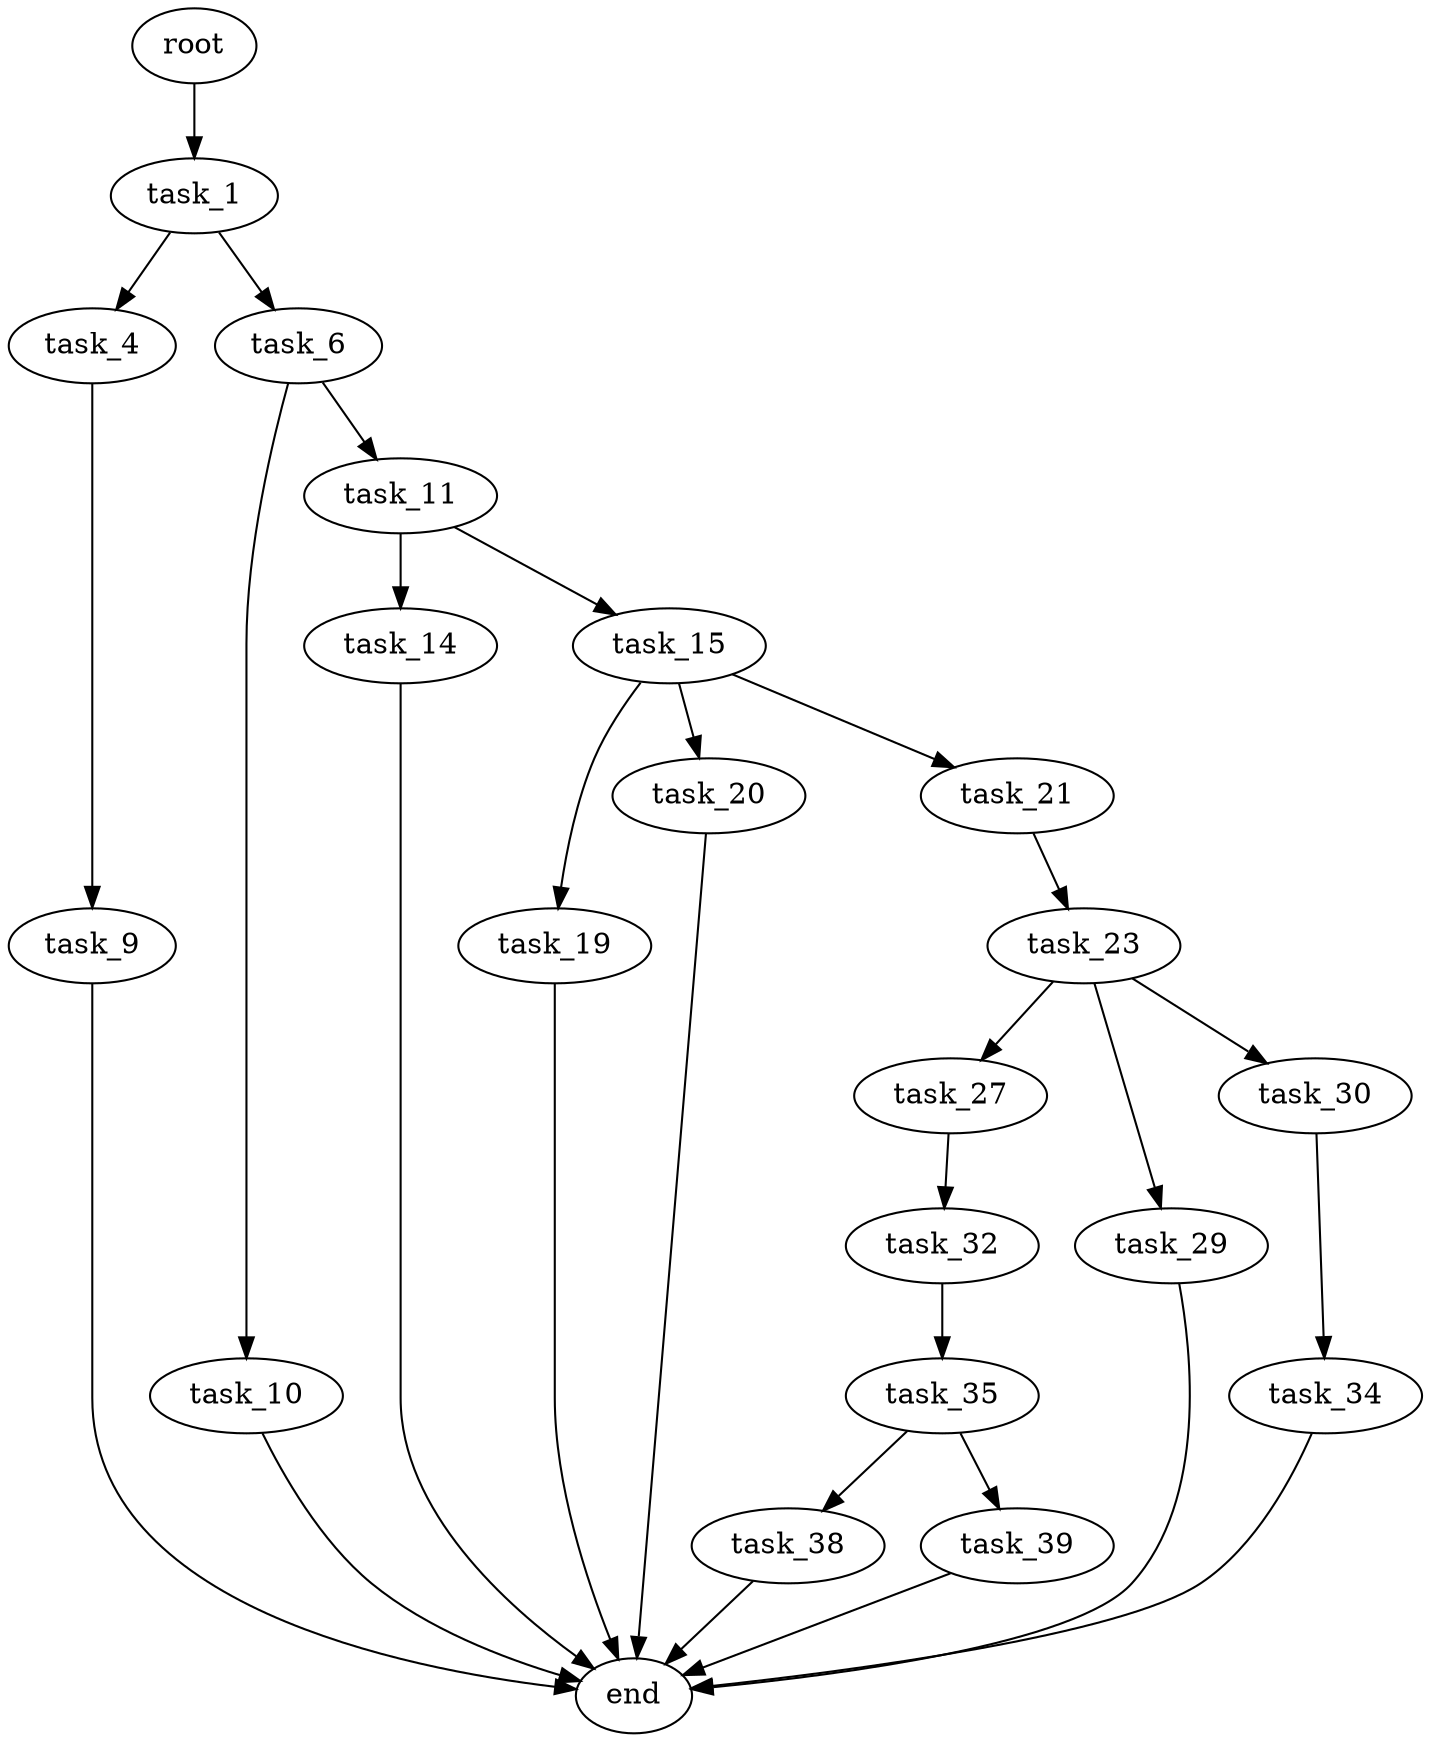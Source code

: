 digraph G {
  root [size="0.000000"];
  task_1 [size="174181041492.000000"];
  task_4 [size="2690889447.000000"];
  task_6 [size="29601286297.000000"];
  task_9 [size="15948468904.000000"];
  task_10 [size="564075724021.000000"];
  task_11 [size="18922752216.000000"];
  end [size="0.000000"];
  task_14 [size="8589934592.000000"];
  task_15 [size="61708730856.000000"];
  task_19 [size="8589934592.000000"];
  task_20 [size="24157849944.000000"];
  task_21 [size="483046941936.000000"];
  task_23 [size="14943920182.000000"];
  task_27 [size="2424699060.000000"];
  task_29 [size="824434797836.000000"];
  task_30 [size="549755813888.000000"];
  task_32 [size="28991029248.000000"];
  task_34 [size="81689068163.000000"];
  task_35 [size="21160014348.000000"];
  task_38 [size="35108916812.000000"];
  task_39 [size="8589934592.000000"];

  root -> task_1 [size="1.000000"];
  task_1 -> task_4 [size="134217728.000000"];
  task_1 -> task_6 [size="134217728.000000"];
  task_4 -> task_9 [size="301989888.000000"];
  task_6 -> task_10 [size="33554432.000000"];
  task_6 -> task_11 [size="33554432.000000"];
  task_9 -> end [size="1.000000"];
  task_10 -> end [size="1.000000"];
  task_11 -> task_14 [size="838860800.000000"];
  task_11 -> task_15 [size="838860800.000000"];
  task_14 -> end [size="1.000000"];
  task_15 -> task_19 [size="134217728.000000"];
  task_15 -> task_20 [size="134217728.000000"];
  task_15 -> task_21 [size="134217728.000000"];
  task_19 -> end [size="1.000000"];
  task_20 -> end [size="1.000000"];
  task_21 -> task_23 [size="536870912.000000"];
  task_23 -> task_27 [size="411041792.000000"];
  task_23 -> task_29 [size="411041792.000000"];
  task_23 -> task_30 [size="411041792.000000"];
  task_27 -> task_32 [size="301989888.000000"];
  task_29 -> end [size="1.000000"];
  task_30 -> task_34 [size="536870912.000000"];
  task_32 -> task_35 [size="75497472.000000"];
  task_34 -> end [size="1.000000"];
  task_35 -> task_38 [size="679477248.000000"];
  task_35 -> task_39 [size="679477248.000000"];
  task_38 -> end [size="1.000000"];
  task_39 -> end [size="1.000000"];
}
